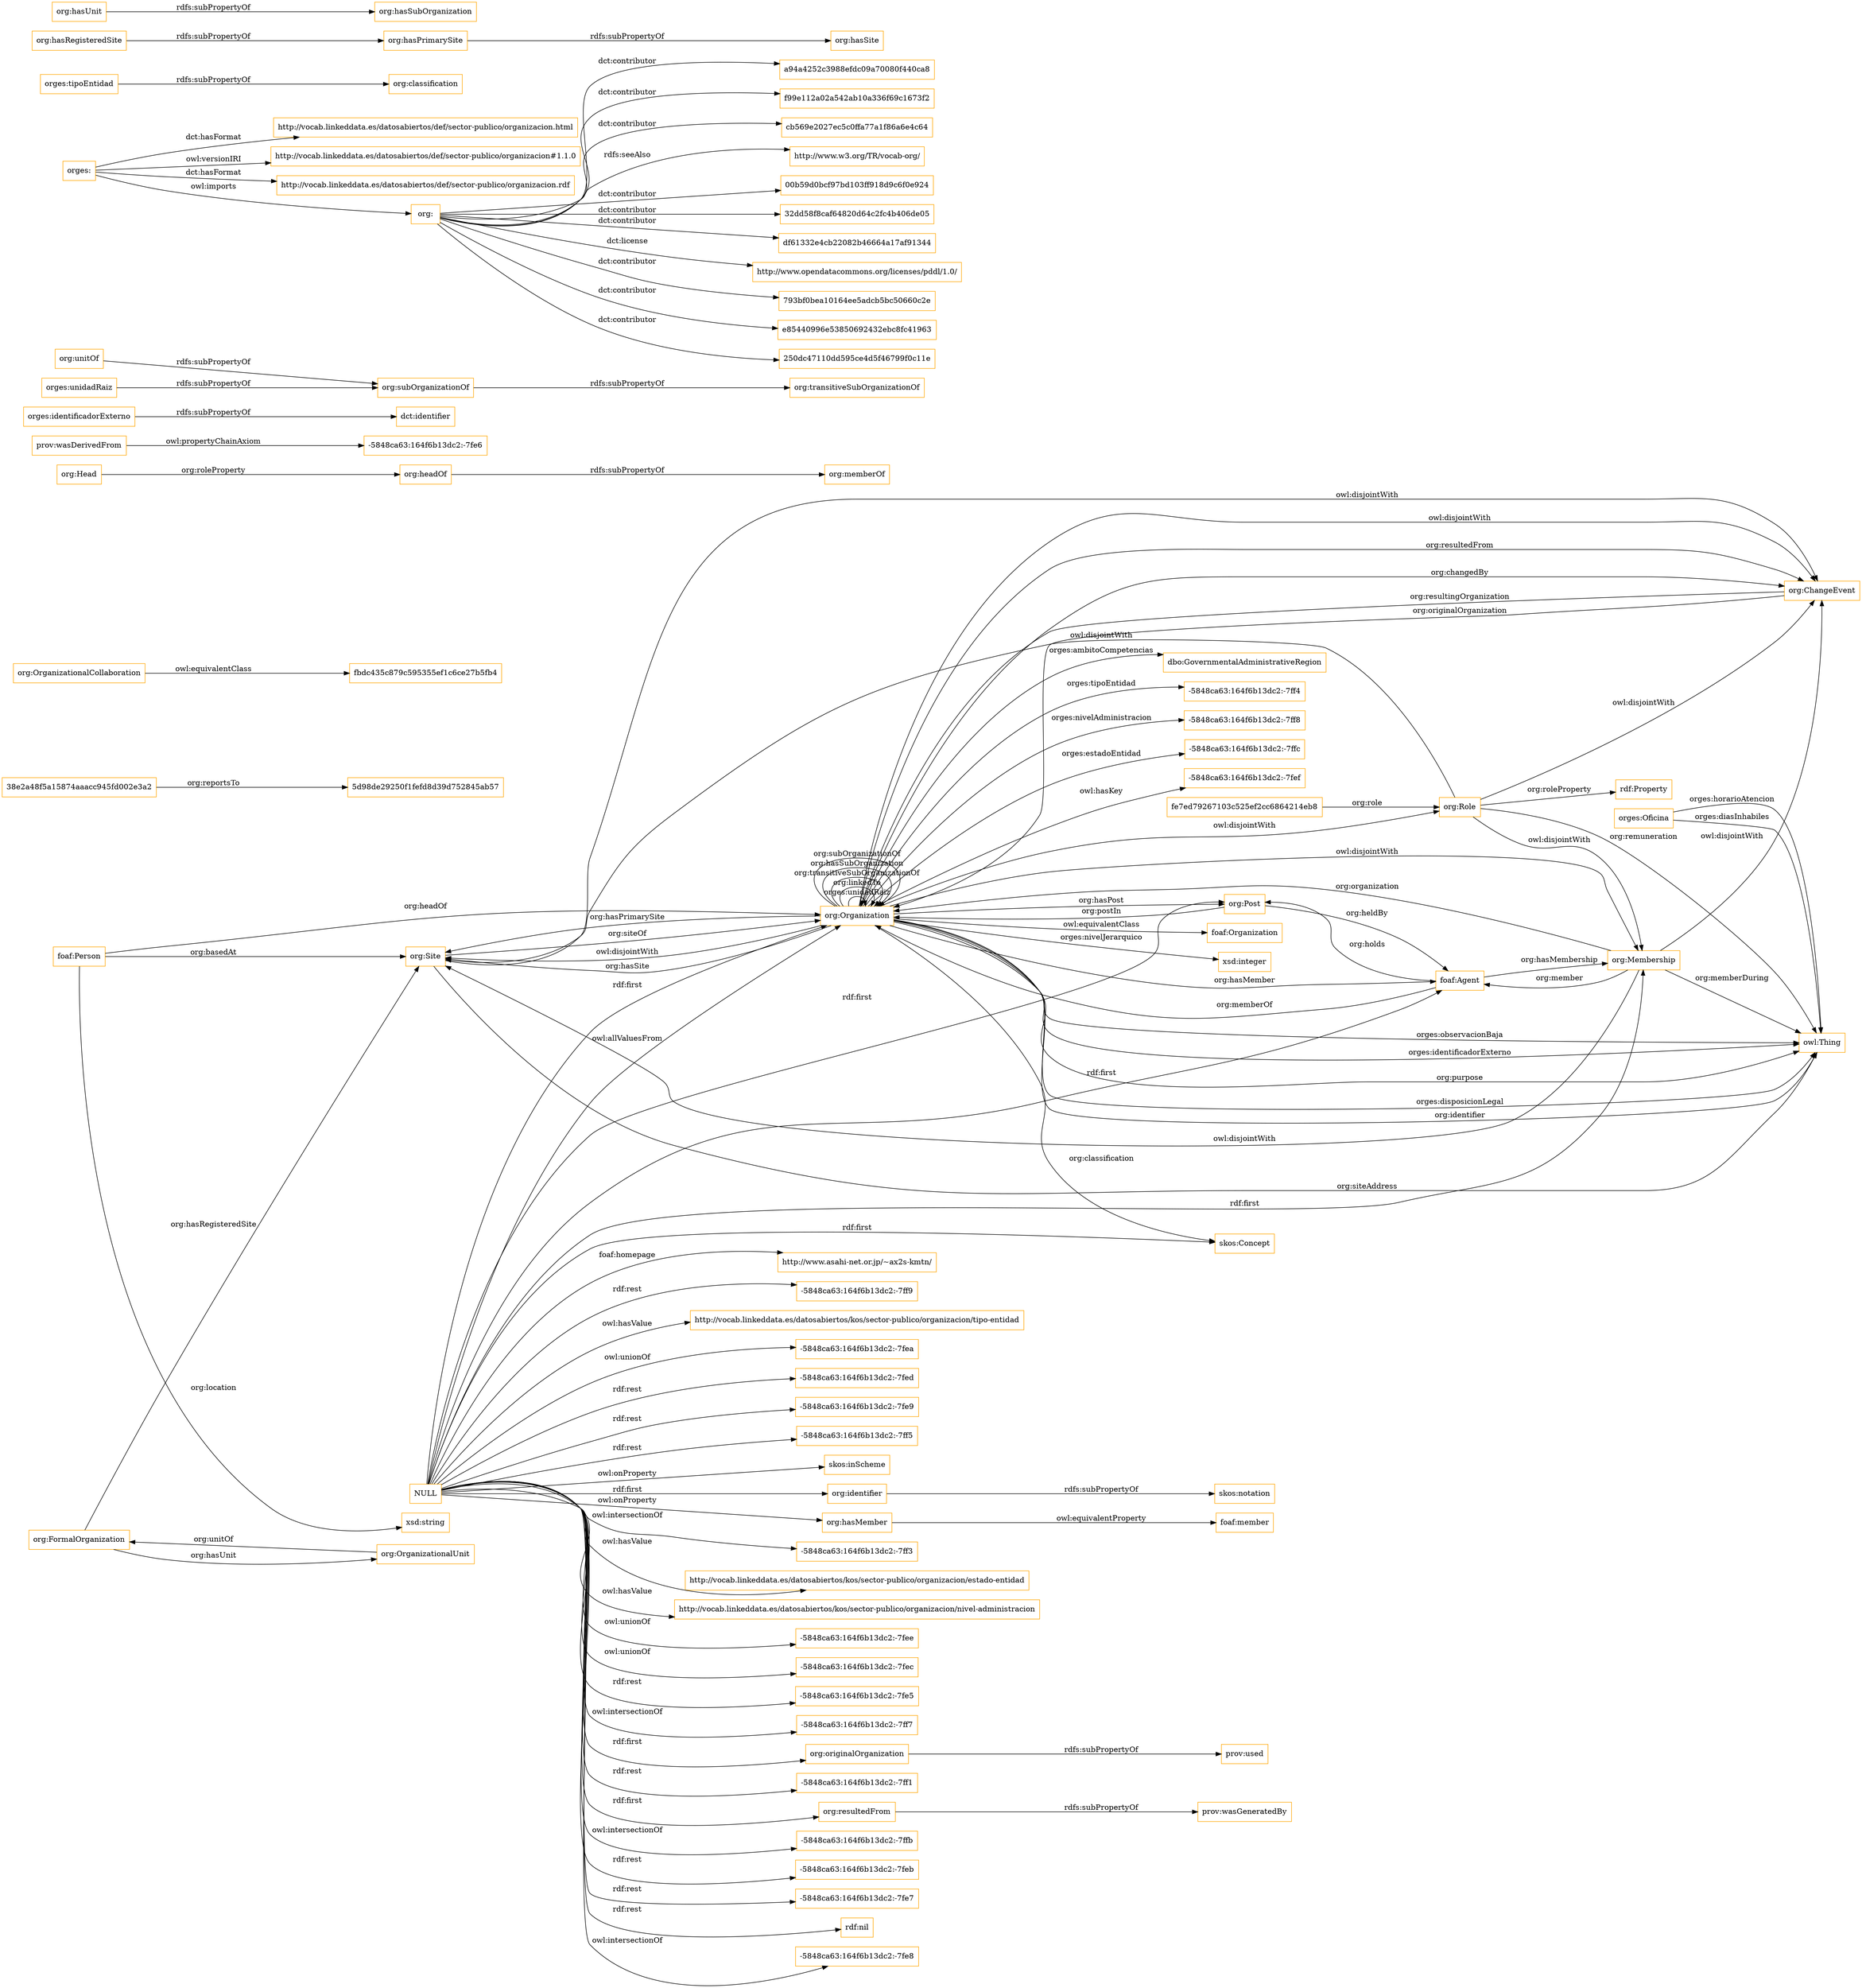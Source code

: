 digraph ar2dtool_diagram { 
rankdir=LR;
size="1501"
node [shape = rectangle, color="orange"]; "orges:Oficina" "dbo:GovernmentalAdministrativeRegion" "-5848ca63:164f6b13dc2:-7ff4" "-5848ca63:164f6b13dc2:-7ff8" "-5848ca63:164f6b13dc2:-7ffc" "org:Post" "org:Site" "org:FormalOrganization" "fe7ed79267103c525ef2cc6864214eb8" "38e2a48f5a15874aaacc945fd002e3a2" "org:OrganizationalCollaboration" "org:Organization" "org:Role" "fbdc435c879c595355ef1c6ce27b5fb4" "org:ChangeEvent" "org:OrganizationalUnit" "5d98de29250f1fefd8d39d752845ab57" "org:Membership" ; /*classes style*/
	"org:Role" -> "org:ChangeEvent" [ label = "owl:disjointWith" ];
	"org:Role" -> "org:Site" [ label = "owl:disjointWith" ];
	"org:Role" -> "org:Membership" [ label = "owl:disjointWith" ];
	"org:headOf" -> "org:memberOf" [ label = "rdfs:subPropertyOf" ];
	"prov:wasDerivedFrom" -> "-5848ca63:164f6b13dc2:-7fe6" [ label = "owl:propertyChainAxiom" ];
	"org:hasMember" -> "foaf:member" [ label = "owl:equivalentProperty" ];
	"org:Membership" -> "org:ChangeEvent" [ label = "owl:disjointWith" ];
	"org:Membership" -> "org:Site" [ label = "owl:disjointWith" ];
	"org:Organization" -> "org:Role" [ label = "owl:disjointWith" ];
	"org:Organization" -> "-5848ca63:164f6b13dc2:-7fef" [ label = "owl:hasKey" ];
	"org:Organization" -> "org:ChangeEvent" [ label = "owl:disjointWith" ];
	"org:Organization" -> "foaf:Organization" [ label = "owl:equivalentClass" ];
	"org:Organization" -> "org:Membership" [ label = "owl:disjointWith" ];
	"org:Organization" -> "org:Site" [ label = "owl:disjointWith" ];
	"org:originalOrganization" -> "prov:used" [ label = "rdfs:subPropertyOf" ];
	"org:Site" -> "org:ChangeEvent" [ label = "owl:disjointWith" ];
	"orges:identificadorExterno" -> "dct:identifier" [ label = "rdfs:subPropertyOf" ];
	"org:subOrganizationOf" -> "org:transitiveSubOrganizationOf" [ label = "rdfs:subPropertyOf" ];
	"NULL" -> "org:Post" [ label = "rdf:first" ];
	"NULL" -> "-5848ca63:164f6b13dc2:-7ff3" [ label = "owl:intersectionOf" ];
	"NULL" -> "http://vocab.linkeddata.es/datosabiertos/kos/sector-publico/organizacion/estado-entidad" [ label = "owl:hasValue" ];
	"NULL" -> "org:Organization" [ label = "owl:allValuesFrom" ];
	"NULL" -> "http://vocab.linkeddata.es/datosabiertos/kos/sector-publico/organizacion/nivel-administracion" [ label = "owl:hasValue" ];
	"NULL" -> "-5848ca63:164f6b13dc2:-7fee" [ label = "owl:unionOf" ];
	"NULL" -> "-5848ca63:164f6b13dc2:-7fec" [ label = "owl:unionOf" ];
	"NULL" -> "-5848ca63:164f6b13dc2:-7fe5" [ label = "rdf:rest" ];
	"NULL" -> "-5848ca63:164f6b13dc2:-7ff7" [ label = "owl:intersectionOf" ];
	"NULL" -> "org:resultedFrom" [ label = "rdf:first" ];
	"NULL" -> "-5848ca63:164f6b13dc2:-7ff1" [ label = "rdf:rest" ];
	"NULL" -> "skos:Concept" [ label = "rdf:first" ];
	"NULL" -> "-5848ca63:164f6b13dc2:-7ffb" [ label = "owl:intersectionOf" ];
	"NULL" -> "org:originalOrganization" [ label = "rdf:first" ];
	"NULL" -> "-5848ca63:164f6b13dc2:-7feb" [ label = "rdf:rest" ];
	"NULL" -> "org:Organization" [ label = "rdf:first" ];
	"NULL" -> "-5848ca63:164f6b13dc2:-7fe7" [ label = "rdf:rest" ];
	"NULL" -> "rdf:nil" [ label = "rdf:rest" ];
	"NULL" -> "-5848ca63:164f6b13dc2:-7fe8" [ label = "owl:intersectionOf" ];
	"NULL" -> "org:identifier" [ label = "rdf:first" ];
	"NULL" -> "foaf:Agent" [ label = "rdf:first" ];
	"NULL" -> "http://www.asahi-net.or.jp/~ax2s-kmtn/" [ label = "foaf:homepage" ];
	"NULL" -> "-5848ca63:164f6b13dc2:-7ff9" [ label = "rdf:rest" ];
	"NULL" -> "http://vocab.linkeddata.es/datosabiertos/kos/sector-publico/organizacion/tipo-entidad" [ label = "owl:hasValue" ];
	"NULL" -> "org:Membership" [ label = "rdf:first" ];
	"NULL" -> "-5848ca63:164f6b13dc2:-7fea" [ label = "owl:unionOf" ];
	"NULL" -> "-5848ca63:164f6b13dc2:-7fed" [ label = "rdf:rest" ];
	"NULL" -> "-5848ca63:164f6b13dc2:-7fe9" [ label = "rdf:rest" ];
	"NULL" -> "org:hasMember" [ label = "owl:onProperty" ];
	"NULL" -> "-5848ca63:164f6b13dc2:-7ff5" [ label = "rdf:rest" ];
	"NULL" -> "skos:inScheme" [ label = "owl:onProperty" ];
	"orges:" -> "http://vocab.linkeddata.es/datosabiertos/def/sector-publico/organizacion.html" [ label = "dct:hasFormat" ];
	"orges:" -> "http://vocab.linkeddata.es/datosabiertos/def/sector-publico/organizacion#1.1.0" [ label = "owl:versionIRI" ];
	"orges:" -> "http://vocab.linkeddata.es/datosabiertos/def/sector-publico/organizacion.rdf" [ label = "dct:hasFormat" ];
	"orges:" -> "org:" [ label = "owl:imports" ];
	"org:resultedFrom" -> "prov:wasGeneratedBy" [ label = "rdfs:subPropertyOf" ];
	"org:Head" -> "org:headOf" [ label = "org:roleProperty" ];
	"org:" -> "a94a4252c3988efdc09a70080f440ca8" [ label = "dct:contributor" ];
	"org:" -> "f99e112a02a542ab10a336f69c1673f2" [ label = "dct:contributor" ];
	"org:" -> "cb569e2027ec5c0ffa77a1f86a6e4c64" [ label = "dct:contributor" ];
	"org:" -> "http://www.w3.org/TR/vocab-org/" [ label = "rdfs:seeAlso" ];
	"org:" -> "00b59d0bcf97bd103ff918d9c6f0e924" [ label = "dct:contributor" ];
	"org:" -> "32dd58f8caf64820d64c2fc4b406de05" [ label = "dct:contributor" ];
	"org:" -> "df61332e4cb22082b46664a17af91344" [ label = "dct:contributor" ];
	"org:" -> "http://www.opendatacommons.org/licenses/pddl/1.0/" [ label = "dct:license" ];
	"org:" -> "793bf0bea10164ee5adcb5bc50660c2e" [ label = "dct:contributor" ];
	"org:" -> "e85440996e53850692432ebc8fc41963" [ label = "dct:contributor" ];
	"org:" -> "250dc47110dd595ce4d5f46799f0c11e" [ label = "dct:contributor" ];
	"org:OrganizationalCollaboration" -> "fbdc435c879c595355ef1c6ce27b5fb4" [ label = "owl:equivalentClass" ];
	"orges:tipoEntidad" -> "org:classification" [ label = "rdfs:subPropertyOf" ];
	"org:hasRegisteredSite" -> "org:hasPrimarySite" [ label = "rdfs:subPropertyOf" ];
	"org:hasPrimarySite" -> "org:hasSite" [ label = "rdfs:subPropertyOf" ];
	"org:unitOf" -> "org:subOrganizationOf" [ label = "rdfs:subPropertyOf" ];
	"org:identifier" -> "skos:notation" [ label = "rdfs:subPropertyOf" ];
	"orges:unidadRaiz" -> "org:subOrganizationOf" [ label = "rdfs:subPropertyOf" ];
	"org:hasUnit" -> "org:hasSubOrganization" [ label = "rdfs:subPropertyOf" ];
	"org:Organization" -> "org:Organization" [ label = "orges:unidadRaiz" ];
	"org:FormalOrganization" -> "org:Site" [ label = "org:hasRegisteredSite" ];
	"org:Organization" -> "owl:Thing" [ label = "orges:disposicionLegal" ];
	"org:Post" -> "org:Organization" [ label = "org:postIn" ];
	"org:Site" -> "owl:Thing" [ label = "org:siteAddress" ];
	"org:FormalOrganization" -> "org:OrganizationalUnit" [ label = "org:hasUnit" ];
	"org:Organization" -> "org:Site" [ label = "org:hasSite" ];
	"org:ChangeEvent" -> "org:Organization" [ label = "org:resultingOrganization" ];
	"38e2a48f5a15874aaacc945fd002e3a2" -> "5d98de29250f1fefd8d39d752845ab57" [ label = "org:reportsTo" ];
	"foaf:Agent" -> "org:Organization" [ label = "org:memberOf" ];
	"org:Organization" -> "owl:Thing" [ label = "org:identifier" ];
	"org:Organization" -> "skos:Concept" [ label = "org:classification" ];
	"foaf:Person" -> "org:Organization" [ label = "org:headOf" ];
	"foaf:Agent" -> "org:Membership" [ label = "org:hasMembership" ];
	"org:Organization" -> "org:Post" [ label = "org:hasPost" ];
	"org:Membership" -> "org:Organization" [ label = "org:organization" ];
	"org:Organization" -> "xsd:integer" [ label = "orges:nivelJerarquico" ];
	"org:ChangeEvent" -> "org:Organization" [ label = "org:originalOrganization" ];
	"org:Organization" -> "org:ChangeEvent" [ label = "org:resultedFrom" ];
	"orges:Oficina" -> "owl:Thing" [ label = "orges:horarioAtencion" ];
	"org:Membership" -> "owl:Thing" [ label = "org:memberDuring" ];
	"fe7ed79267103c525ef2cc6864214eb8" -> "org:Role" [ label = "org:role" ];
	"org:Organization" -> "-5848ca63:164f6b13dc2:-7ff8" [ label = "orges:nivelAdministracion" ];
	"org:Organization" -> "-5848ca63:164f6b13dc2:-7ff4" [ label = "orges:tipoEntidad" ];
	"org:Organization" -> "org:Site" [ label = "org:hasPrimarySite" ];
	"org:Organization" -> "org:Organization" [ label = "org:linkedTo" ];
	"org:Site" -> "org:Organization" [ label = "org:siteOf" ];
	"org:Organization" -> "foaf:Agent" [ label = "org:hasMember" ];
	"org:Organization" -> "org:Organization" [ label = "org:transitiveSubOrganizationOf" ];
	"org:Organization" -> "owl:Thing" [ label = "orges:observacionBaja" ];
	"org:Membership" -> "foaf:Agent" [ label = "org:member" ];
	"orges:Oficina" -> "owl:Thing" [ label = "orges:diasInhabiles" ];
	"org:Organization" -> "org:Organization" [ label = "org:hasSubOrganization" ];
	"org:Organization" -> "owl:Thing" [ label = "orges:identificadorExterno" ];
	"foaf:Person" -> "xsd:string" [ label = "org:location" ];
	"org:Organization" -> "dbo:GovernmentalAdministrativeRegion" [ label = "orges:ambitoCompetencias" ];
	"foaf:Person" -> "org:Site" [ label = "org:basedAt" ];
	"org:Role" -> "owl:Thing" [ label = "org:remuneration" ];
	"org:Organization" -> "org:ChangeEvent" [ label = "org:changedBy" ];
	"org:OrganizationalUnit" -> "org:FormalOrganization" [ label = "org:unitOf" ];
	"org:Post" -> "foaf:Agent" [ label = "org:heldBy" ];
	"org:Role" -> "rdf:Property" [ label = "org:roleProperty" ];
	"org:Organization" -> "owl:Thing" [ label = "org:purpose" ];
	"org:Organization" -> "-5848ca63:164f6b13dc2:-7ffc" [ label = "orges:estadoEntidad" ];
	"foaf:Agent" -> "org:Post" [ label = "org:holds" ];
	"org:Organization" -> "org:Organization" [ label = "org:subOrganizationOf" ];

}
